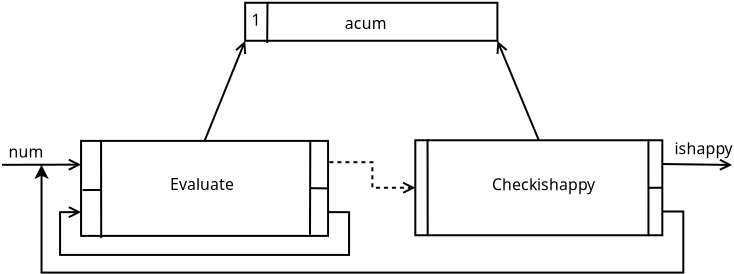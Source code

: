 <?xml version="1.0" encoding="UTF-8"?>
<dia:diagram xmlns:dia="http://www.lysator.liu.se/~alla/dia/">
  <dia:layer name="Fondo" visible="true" active="true">
    <dia:object type="Flowchart - Box" version="0" id="O0">
      <dia:attribute name="obj_pos">
        <dia:point val="26.643,9.151"/>
      </dia:attribute>
      <dia:attribute name="obj_bb">
        <dia:rectangle val="26.593,9.101;39.043,13.95"/>
      </dia:attribute>
      <dia:attribute name="elem_corner">
        <dia:point val="26.643,9.151"/>
      </dia:attribute>
      <dia:attribute name="elem_width">
        <dia:real val="12.35"/>
      </dia:attribute>
      <dia:attribute name="elem_height">
        <dia:real val="4.75"/>
      </dia:attribute>
      <dia:attribute name="show_background">
        <dia:boolean val="true"/>
      </dia:attribute>
      <dia:attribute name="padding">
        <dia:real val="0.5"/>
      </dia:attribute>
      <dia:attribute name="text">
        <dia:composite type="text">
          <dia:attribute name="string">
            <dia:string>##</dia:string>
          </dia:attribute>
          <dia:attribute name="font">
            <dia:font family="sans" style="0" name="Helvetica"/>
          </dia:attribute>
          <dia:attribute name="height">
            <dia:real val="0.8"/>
          </dia:attribute>
          <dia:attribute name="pos">
            <dia:point val="32.818,11.765"/>
          </dia:attribute>
          <dia:attribute name="color">
            <dia:color val="#000000"/>
          </dia:attribute>
          <dia:attribute name="alignment">
            <dia:enum val="1"/>
          </dia:attribute>
        </dia:composite>
      </dia:attribute>
    </dia:object>
    <dia:object type="Standard - Line" version="0" id="O1">
      <dia:attribute name="obj_pos">
        <dia:point val="27.254,9.103"/>
      </dia:attribute>
      <dia:attribute name="obj_bb">
        <dia:rectangle val="27.204,9.053;27.311,13.962"/>
      </dia:attribute>
      <dia:attribute name="conn_endpoints">
        <dia:point val="27.254,9.103"/>
        <dia:point val="27.261,13.912"/>
      </dia:attribute>
      <dia:attribute name="numcp">
        <dia:int val="1"/>
      </dia:attribute>
    </dia:object>
    <dia:object type="Standard - Line" version="0" id="O2">
      <dia:attribute name="obj_pos">
        <dia:point val="38.298,9.112"/>
      </dia:attribute>
      <dia:attribute name="obj_bb">
        <dia:rectangle val="38.248,9.062;38.35,13.994"/>
      </dia:attribute>
      <dia:attribute name="conn_endpoints">
        <dia:point val="38.298,9.112"/>
        <dia:point val="38.3,13.944"/>
      </dia:attribute>
      <dia:attribute name="numcp">
        <dia:int val="1"/>
      </dia:attribute>
    </dia:object>
    <dia:object type="Standard - Line" version="0" id="O3">
      <dia:attribute name="obj_pos">
        <dia:point val="38.299,11.528"/>
      </dia:attribute>
      <dia:attribute name="obj_bb">
        <dia:rectangle val="38.249,11.475;39.043,11.578"/>
      </dia:attribute>
      <dia:attribute name="conn_endpoints">
        <dia:point val="38.299,11.528"/>
        <dia:point val="38.993,11.525"/>
      </dia:attribute>
      <dia:attribute name="numcp">
        <dia:int val="1"/>
      </dia:attribute>
      <dia:connections>
        <dia:connection handle="0" to="O2" connection="0"/>
        <dia:connection handle="1" to="O0" connection="8"/>
      </dia:connections>
    </dia:object>
    <dia:object type="Standard - Line" version="0" id="O4">
      <dia:attribute name="obj_pos">
        <dia:point val="5.977,10.378"/>
      </dia:attribute>
      <dia:attribute name="obj_bb">
        <dia:rectangle val="5.927,10.04;10.042,10.702"/>
      </dia:attribute>
      <dia:attribute name="conn_endpoints">
        <dia:point val="5.977,10.378"/>
        <dia:point val="9.93,10.37"/>
      </dia:attribute>
      <dia:attribute name="numcp">
        <dia:int val="1"/>
      </dia:attribute>
      <dia:attribute name="end_arrow">
        <dia:enum val="1"/>
      </dia:attribute>
      <dia:attribute name="end_arrow_length">
        <dia:real val="0.5"/>
      </dia:attribute>
      <dia:attribute name="end_arrow_width">
        <dia:real val="0.5"/>
      </dia:attribute>
      <dia:connections>
        <dia:connection handle="1" to="O8" connection="5"/>
      </dia:connections>
    </dia:object>
    <dia:object type="Flowchart - Box" version="0" id="O5">
      <dia:attribute name="obj_pos">
        <dia:point val="18.135,2.276"/>
      </dia:attribute>
      <dia:attribute name="obj_bb">
        <dia:rectangle val="18.085,2.226;30.796,4.226"/>
      </dia:attribute>
      <dia:attribute name="elem_corner">
        <dia:point val="18.135,2.276"/>
      </dia:attribute>
      <dia:attribute name="elem_width">
        <dia:real val="12.612"/>
      </dia:attribute>
      <dia:attribute name="elem_height">
        <dia:real val="1.9"/>
      </dia:attribute>
      <dia:attribute name="show_background">
        <dia:boolean val="true"/>
      </dia:attribute>
      <dia:attribute name="padding">
        <dia:real val="0.5"/>
      </dia:attribute>
      <dia:attribute name="text">
        <dia:composite type="text">
          <dia:attribute name="string">
            <dia:string>##</dia:string>
          </dia:attribute>
          <dia:attribute name="font">
            <dia:font family="sans" style="0" name="Helvetica"/>
          </dia:attribute>
          <dia:attribute name="height">
            <dia:real val="0.8"/>
          </dia:attribute>
          <dia:attribute name="pos">
            <dia:point val="24.441,3.466"/>
          </dia:attribute>
          <dia:attribute name="color">
            <dia:color val="#000000"/>
          </dia:attribute>
          <dia:attribute name="alignment">
            <dia:enum val="1"/>
          </dia:attribute>
        </dia:composite>
      </dia:attribute>
    </dia:object>
    <dia:object type="Standard - Line" version="0" id="O6">
      <dia:attribute name="obj_pos">
        <dia:point val="19.251,2.238"/>
      </dia:attribute>
      <dia:attribute name="obj_bb">
        <dia:rectangle val="19.187,2.188;19.302,4.333"/>
      </dia:attribute>
      <dia:attribute name="conn_endpoints">
        <dia:point val="19.251,2.238"/>
        <dia:point val="19.237,4.283"/>
      </dia:attribute>
      <dia:attribute name="numcp">
        <dia:int val="1"/>
      </dia:attribute>
    </dia:object>
    <dia:object type="Standard - Line" version="0" id="O7">
      <dia:attribute name="obj_pos">
        <dia:point val="16.105,9.183"/>
      </dia:attribute>
      <dia:attribute name="obj_bb">
        <dia:rectangle val="16.04,4.073;18.244,9.248"/>
      </dia:attribute>
      <dia:attribute name="conn_endpoints">
        <dia:point val="16.105,9.183"/>
        <dia:point val="18.135,4.176"/>
      </dia:attribute>
      <dia:attribute name="numcp">
        <dia:int val="1"/>
      </dia:attribute>
      <dia:attribute name="end_arrow">
        <dia:enum val="1"/>
      </dia:attribute>
      <dia:attribute name="end_arrow_length">
        <dia:real val="0.5"/>
      </dia:attribute>
      <dia:attribute name="end_arrow_width">
        <dia:real val="0.5"/>
      </dia:attribute>
      <dia:connections>
        <dia:connection handle="0" to="O8" connection="2"/>
        <dia:connection handle="1" to="O5" connection="11"/>
      </dia:connections>
    </dia:object>
    <dia:group>
      <dia:group>
        <dia:object type="Flowchart - Box" version="0" id="O8">
          <dia:attribute name="obj_pos">
            <dia:point val="9.93,9.183"/>
          </dia:attribute>
          <dia:attribute name="obj_bb">
            <dia:rectangle val="9.88,9.133;22.33,13.983"/>
          </dia:attribute>
          <dia:attribute name="elem_corner">
            <dia:point val="9.93,9.183"/>
          </dia:attribute>
          <dia:attribute name="elem_width">
            <dia:real val="12.35"/>
          </dia:attribute>
          <dia:attribute name="elem_height">
            <dia:real val="4.75"/>
          </dia:attribute>
          <dia:attribute name="show_background">
            <dia:boolean val="true"/>
          </dia:attribute>
          <dia:attribute name="padding">
            <dia:real val="0.5"/>
          </dia:attribute>
          <dia:attribute name="text">
            <dia:composite type="text">
              <dia:attribute name="string">
                <dia:string>##</dia:string>
              </dia:attribute>
              <dia:attribute name="font">
                <dia:font family="sans" style="0" name="Helvetica"/>
              </dia:attribute>
              <dia:attribute name="height">
                <dia:real val="0.8"/>
              </dia:attribute>
              <dia:attribute name="pos">
                <dia:point val="16.105,11.798"/>
              </dia:attribute>
              <dia:attribute name="color">
                <dia:color val="#000000"/>
              </dia:attribute>
              <dia:attribute name="alignment">
                <dia:enum val="1"/>
              </dia:attribute>
            </dia:composite>
          </dia:attribute>
        </dia:object>
        <dia:object type="Standard - Line" version="0" id="O9">
          <dia:attribute name="obj_pos">
            <dia:point val="10.93,9.233"/>
          </dia:attribute>
          <dia:attribute name="obj_bb">
            <dia:rectangle val="10.88,9.183;10.987,14.091"/>
          </dia:attribute>
          <dia:attribute name="conn_endpoints">
            <dia:point val="10.93,9.233"/>
            <dia:point val="10.937,14.041"/>
          </dia:attribute>
          <dia:attribute name="numcp">
            <dia:int val="1"/>
          </dia:attribute>
        </dia:object>
        <dia:object type="Standard - Line" version="0" id="O10">
          <dia:attribute name="obj_pos">
            <dia:point val="21.391,9.176"/>
          </dia:attribute>
          <dia:attribute name="obj_bb">
            <dia:rectangle val="21.326,9.126;21.441,13.929"/>
          </dia:attribute>
          <dia:attribute name="conn_endpoints">
            <dia:point val="21.391,9.176"/>
            <dia:point val="21.377,13.879"/>
          </dia:attribute>
          <dia:attribute name="numcp">
            <dia:int val="1"/>
          </dia:attribute>
        </dia:object>
        <dia:object type="Standard - Line" version="0" id="O11">
          <dia:attribute name="obj_pos">
            <dia:point val="10.011,11.64"/>
          </dia:attribute>
          <dia:attribute name="obj_bb">
            <dia:rectangle val="9.961,11.587;10.984,11.691"/>
          </dia:attribute>
          <dia:attribute name="conn_endpoints">
            <dia:point val="10.011,11.64"/>
            <dia:point val="10.934,11.637"/>
          </dia:attribute>
          <dia:attribute name="numcp">
            <dia:int val="1"/>
          </dia:attribute>
          <dia:connections>
            <dia:connection handle="1" to="O9" connection="0"/>
          </dia:connections>
        </dia:object>
      </dia:group>
      <dia:object type="Standard - Line" version="0" id="O12">
        <dia:attribute name="obj_pos">
          <dia:point val="21.391,11.545"/>
        </dia:attribute>
        <dia:attribute name="obj_bb">
          <dia:rectangle val="21.34,11.495;22.331,11.608"/>
        </dia:attribute>
        <dia:attribute name="conn_endpoints">
          <dia:point val="21.391,11.545"/>
          <dia:point val="22.28,11.558"/>
        </dia:attribute>
        <dia:attribute name="numcp">
          <dia:int val="1"/>
        </dia:attribute>
      </dia:object>
    </dia:group>
    <dia:object type="Standard - ZigZagLine" version="1" id="O13">
      <dia:attribute name="obj_pos">
        <dia:point val="22.28,12.745"/>
      </dia:attribute>
      <dia:attribute name="obj_bb">
        <dia:rectangle val="8.83,12.414;23.38,14.934"/>
      </dia:attribute>
      <dia:attribute name="orth_points">
        <dia:point val="22.28,12.745"/>
        <dia:point val="23.33,12.745"/>
        <dia:point val="23.33,14.884"/>
        <dia:point val="8.88,14.884"/>
        <dia:point val="8.88,12.745"/>
        <dia:point val="9.93,12.745"/>
      </dia:attribute>
      <dia:attribute name="orth_orient">
        <dia:enum val="0"/>
        <dia:enum val="1"/>
        <dia:enum val="0"/>
        <dia:enum val="1"/>
        <dia:enum val="0"/>
      </dia:attribute>
      <dia:attribute name="autorouting">
        <dia:boolean val="false"/>
      </dia:attribute>
      <dia:attribute name="end_arrow">
        <dia:enum val="1"/>
      </dia:attribute>
      <dia:attribute name="end_arrow_length">
        <dia:real val="0.5"/>
      </dia:attribute>
      <dia:attribute name="end_arrow_width">
        <dia:real val="0.5"/>
      </dia:attribute>
      <dia:connections>
        <dia:connection handle="0" to="O8" connection="10"/>
        <dia:connection handle="1" to="O8" connection="9"/>
      </dia:connections>
    </dia:object>
    <dia:object type="Standard - ZigZagLine" version="1" id="O14">
      <dia:attribute name="obj_pos">
        <dia:point val="22.349,10.248"/>
      </dia:attribute>
      <dia:attribute name="obj_bb">
        <dia:rectangle val="22.299,10.198;26.755,11.856"/>
      </dia:attribute>
      <dia:attribute name="orth_points">
        <dia:point val="22.349,10.248"/>
        <dia:point val="24.496,10.248"/>
        <dia:point val="24.496,11.525"/>
        <dia:point val="26.643,11.525"/>
      </dia:attribute>
      <dia:attribute name="orth_orient">
        <dia:enum val="0"/>
        <dia:enum val="1"/>
        <dia:enum val="0"/>
      </dia:attribute>
      <dia:attribute name="autorouting">
        <dia:boolean val="false"/>
      </dia:attribute>
      <dia:attribute name="line_style">
        <dia:enum val="1"/>
      </dia:attribute>
      <dia:attribute name="end_arrow">
        <dia:enum val="1"/>
      </dia:attribute>
      <dia:attribute name="end_arrow_length">
        <dia:real val="0.5"/>
      </dia:attribute>
      <dia:attribute name="end_arrow_width">
        <dia:real val="0.5"/>
      </dia:attribute>
      <dia:attribute name="dashlength">
        <dia:real val="0.2"/>
      </dia:attribute>
      <dia:connections>
        <dia:connection handle="1" to="O0" connection="7"/>
      </dia:connections>
    </dia:object>
    <dia:object type="Standard - Line" version="0" id="O15">
      <dia:attribute name="obj_pos">
        <dia:point val="38.993,10.338"/>
      </dia:attribute>
      <dia:attribute name="obj_bb">
        <dia:rectangle val="38.943,10.047;42.594,10.709"/>
      </dia:attribute>
      <dia:attribute name="conn_endpoints">
        <dia:point val="38.993,10.338"/>
        <dia:point val="42.482,10.385"/>
      </dia:attribute>
      <dia:attribute name="numcp">
        <dia:int val="1"/>
      </dia:attribute>
      <dia:attribute name="end_arrow">
        <dia:enum val="1"/>
      </dia:attribute>
      <dia:attribute name="end_arrow_length">
        <dia:real val="0.5"/>
      </dia:attribute>
      <dia:attribute name="end_arrow_width">
        <dia:real val="0.5"/>
      </dia:attribute>
      <dia:connections>
        <dia:connection handle="0" to="O0" connection="6"/>
      </dia:connections>
    </dia:object>
    <dia:object type="Standard - ZigZagLine" version="1" id="O16">
      <dia:attribute name="obj_pos">
        <dia:point val="38.993,12.713"/>
      </dia:attribute>
      <dia:attribute name="obj_bb">
        <dia:rectangle val="7.592,10.262;40.093,15.817"/>
      </dia:attribute>
      <dia:attribute name="orth_points">
        <dia:point val="38.993,12.713"/>
        <dia:point val="40.043,12.713"/>
        <dia:point val="40.043,15.767"/>
        <dia:point val="7.954,15.767"/>
        <dia:point val="7.954,10.374"/>
      </dia:attribute>
      <dia:attribute name="orth_orient">
        <dia:enum val="0"/>
        <dia:enum val="1"/>
        <dia:enum val="0"/>
        <dia:enum val="1"/>
      </dia:attribute>
      <dia:attribute name="autorouting">
        <dia:boolean val="false"/>
      </dia:attribute>
      <dia:attribute name="end_arrow">
        <dia:enum val="22"/>
      </dia:attribute>
      <dia:attribute name="end_arrow_length">
        <dia:real val="0.5"/>
      </dia:attribute>
      <dia:attribute name="end_arrow_width">
        <dia:real val="0.5"/>
      </dia:attribute>
      <dia:connections>
        <dia:connection handle="0" to="O0" connection="10"/>
        <dia:connection handle="1" to="O4" connection="0"/>
      </dia:connections>
    </dia:object>
    <dia:object type="Standard - Line" version="0" id="O17">
      <dia:attribute name="obj_pos">
        <dia:point val="32.818,9.151"/>
      </dia:attribute>
      <dia:attribute name="obj_bb">
        <dia:rectangle val="30.642,4.073;32.884,9.216"/>
      </dia:attribute>
      <dia:attribute name="conn_endpoints">
        <dia:point val="32.818,9.151"/>
        <dia:point val="30.746,4.176"/>
      </dia:attribute>
      <dia:attribute name="numcp">
        <dia:int val="1"/>
      </dia:attribute>
      <dia:attribute name="end_arrow">
        <dia:enum val="1"/>
      </dia:attribute>
      <dia:attribute name="end_arrow_length">
        <dia:real val="0.5"/>
      </dia:attribute>
      <dia:attribute name="end_arrow_width">
        <dia:real val="0.5"/>
      </dia:attribute>
      <dia:connections>
        <dia:connection handle="0" to="O0" connection="2"/>
        <dia:connection handle="1" to="O5" connection="15"/>
      </dia:connections>
    </dia:object>
    <dia:object type="Standard - Text" version="1" id="O18">
      <dia:attribute name="obj_pos">
        <dia:point val="14.382,11.642"/>
      </dia:attribute>
      <dia:attribute name="obj_bb">
        <dia:rectangle val="14.382,10.852;17.347,11.804"/>
      </dia:attribute>
      <dia:attribute name="text">
        <dia:composite type="text">
          <dia:attribute name="string">
            <dia:string>#Evaluate#</dia:string>
          </dia:attribute>
          <dia:attribute name="font">
            <dia:font family="sans" style="0" name="Helvetica"/>
          </dia:attribute>
          <dia:attribute name="height">
            <dia:real val="0.988"/>
          </dia:attribute>
          <dia:attribute name="pos">
            <dia:point val="14.382,11.642"/>
          </dia:attribute>
          <dia:attribute name="color">
            <dia:color val="#000000"/>
          </dia:attribute>
          <dia:attribute name="alignment">
            <dia:enum val="0"/>
          </dia:attribute>
        </dia:composite>
      </dia:attribute>
      <dia:attribute name="valign">
        <dia:enum val="3"/>
      </dia:attribute>
    </dia:object>
    <dia:object type="Standard - Text" version="1" id="O19">
      <dia:attribute name="obj_pos">
        <dia:point val="30.477,11.654"/>
      </dia:attribute>
      <dia:attribute name="obj_bb">
        <dia:rectangle val="30.477,10.864;35.219,11.817"/>
      </dia:attribute>
      <dia:attribute name="text">
        <dia:composite type="text">
          <dia:attribute name="string">
            <dia:string>#Checkishappy#</dia:string>
          </dia:attribute>
          <dia:attribute name="font">
            <dia:font family="sans" style="0" name="Helvetica"/>
          </dia:attribute>
          <dia:attribute name="height">
            <dia:real val="0.988"/>
          </dia:attribute>
          <dia:attribute name="pos">
            <dia:point val="30.477,11.654"/>
          </dia:attribute>
          <dia:attribute name="color">
            <dia:color val="#000000"/>
          </dia:attribute>
          <dia:attribute name="alignment">
            <dia:enum val="0"/>
          </dia:attribute>
        </dia:composite>
      </dia:attribute>
      <dia:attribute name="valign">
        <dia:enum val="3"/>
      </dia:attribute>
    </dia:object>
    <dia:object type="Standard - Text" version="1" id="O20">
      <dia:attribute name="obj_pos">
        <dia:point val="23.119,3.582"/>
      </dia:attribute>
      <dia:attribute name="obj_bb">
        <dia:rectangle val="23.119,2.768;25.025,3.792"/>
      </dia:attribute>
      <dia:attribute name="text">
        <dia:composite type="text">
          <dia:attribute name="string">
            <dia:string>#acum#</dia:string>
          </dia:attribute>
          <dia:attribute name="font">
            <dia:font family="sans" style="0" name="Helvetica"/>
          </dia:attribute>
          <dia:attribute name="height">
            <dia:real val="0.988"/>
          </dia:attribute>
          <dia:attribute name="pos">
            <dia:point val="23.119,3.582"/>
          </dia:attribute>
          <dia:attribute name="color">
            <dia:color val="#000000"/>
          </dia:attribute>
          <dia:attribute name="alignment">
            <dia:enum val="0"/>
          </dia:attribute>
        </dia:composite>
      </dia:attribute>
      <dia:attribute name="valign">
        <dia:enum val="3"/>
      </dia:attribute>
    </dia:object>
    <dia:object type="Standard - Text" version="1" id="O21">
      <dia:attribute name="obj_pos">
        <dia:point val="18.448,3.43"/>
      </dia:attribute>
      <dia:attribute name="obj_bb">
        <dia:rectangle val="18.448,2.617;18.904,3.64"/>
      </dia:attribute>
      <dia:attribute name="text">
        <dia:composite type="text">
          <dia:attribute name="string">
            <dia:string>#1#</dia:string>
          </dia:attribute>
          <dia:attribute name="font">
            <dia:font family="sans" style="0" name="Helvetica"/>
          </dia:attribute>
          <dia:attribute name="height">
            <dia:real val="0.988"/>
          </dia:attribute>
          <dia:attribute name="pos">
            <dia:point val="18.448,3.43"/>
          </dia:attribute>
          <dia:attribute name="color">
            <dia:color val="#000000"/>
          </dia:attribute>
          <dia:attribute name="alignment">
            <dia:enum val="0"/>
          </dia:attribute>
        </dia:composite>
      </dia:attribute>
      <dia:attribute name="valign">
        <dia:enum val="3"/>
      </dia:attribute>
    </dia:object>
    <dia:object type="Standard - Text" version="1" id="O22">
      <dia:attribute name="obj_pos">
        <dia:point val="6.301,10.015"/>
      </dia:attribute>
      <dia:attribute name="obj_bb">
        <dia:rectangle val="6.301,9.225;7.843,10.177"/>
      </dia:attribute>
      <dia:attribute name="text">
        <dia:composite type="text">
          <dia:attribute name="string">
            <dia:string>#num#</dia:string>
          </dia:attribute>
          <dia:attribute name="font">
            <dia:font family="sans" style="0" name="Helvetica"/>
          </dia:attribute>
          <dia:attribute name="height">
            <dia:real val="0.988"/>
          </dia:attribute>
          <dia:attribute name="pos">
            <dia:point val="6.301,10.015"/>
          </dia:attribute>
          <dia:attribute name="color">
            <dia:color val="#000000"/>
          </dia:attribute>
          <dia:attribute name="alignment">
            <dia:enum val="0"/>
          </dia:attribute>
        </dia:composite>
      </dia:attribute>
      <dia:attribute name="valign">
        <dia:enum val="3"/>
      </dia:attribute>
    </dia:object>
    <dia:object type="Standard - Text" version="1" id="O23">
      <dia:attribute name="obj_pos">
        <dia:point val="39.6,9.846"/>
      </dia:attribute>
      <dia:attribute name="obj_bb">
        <dia:rectangle val="39.6,9.033;42.279,10.056"/>
      </dia:attribute>
      <dia:attribute name="text">
        <dia:composite type="text">
          <dia:attribute name="string">
            <dia:string>#ishappy#</dia:string>
          </dia:attribute>
          <dia:attribute name="font">
            <dia:font family="sans" style="0" name="Helvetica"/>
          </dia:attribute>
          <dia:attribute name="height">
            <dia:real val="0.988"/>
          </dia:attribute>
          <dia:attribute name="pos">
            <dia:point val="39.6,9.846"/>
          </dia:attribute>
          <dia:attribute name="color">
            <dia:color val="#000000"/>
          </dia:attribute>
          <dia:attribute name="alignment">
            <dia:enum val="0"/>
          </dia:attribute>
        </dia:composite>
      </dia:attribute>
      <dia:attribute name="valign">
        <dia:enum val="3"/>
      </dia:attribute>
    </dia:object>
  </dia:layer>
</dia:diagram>
